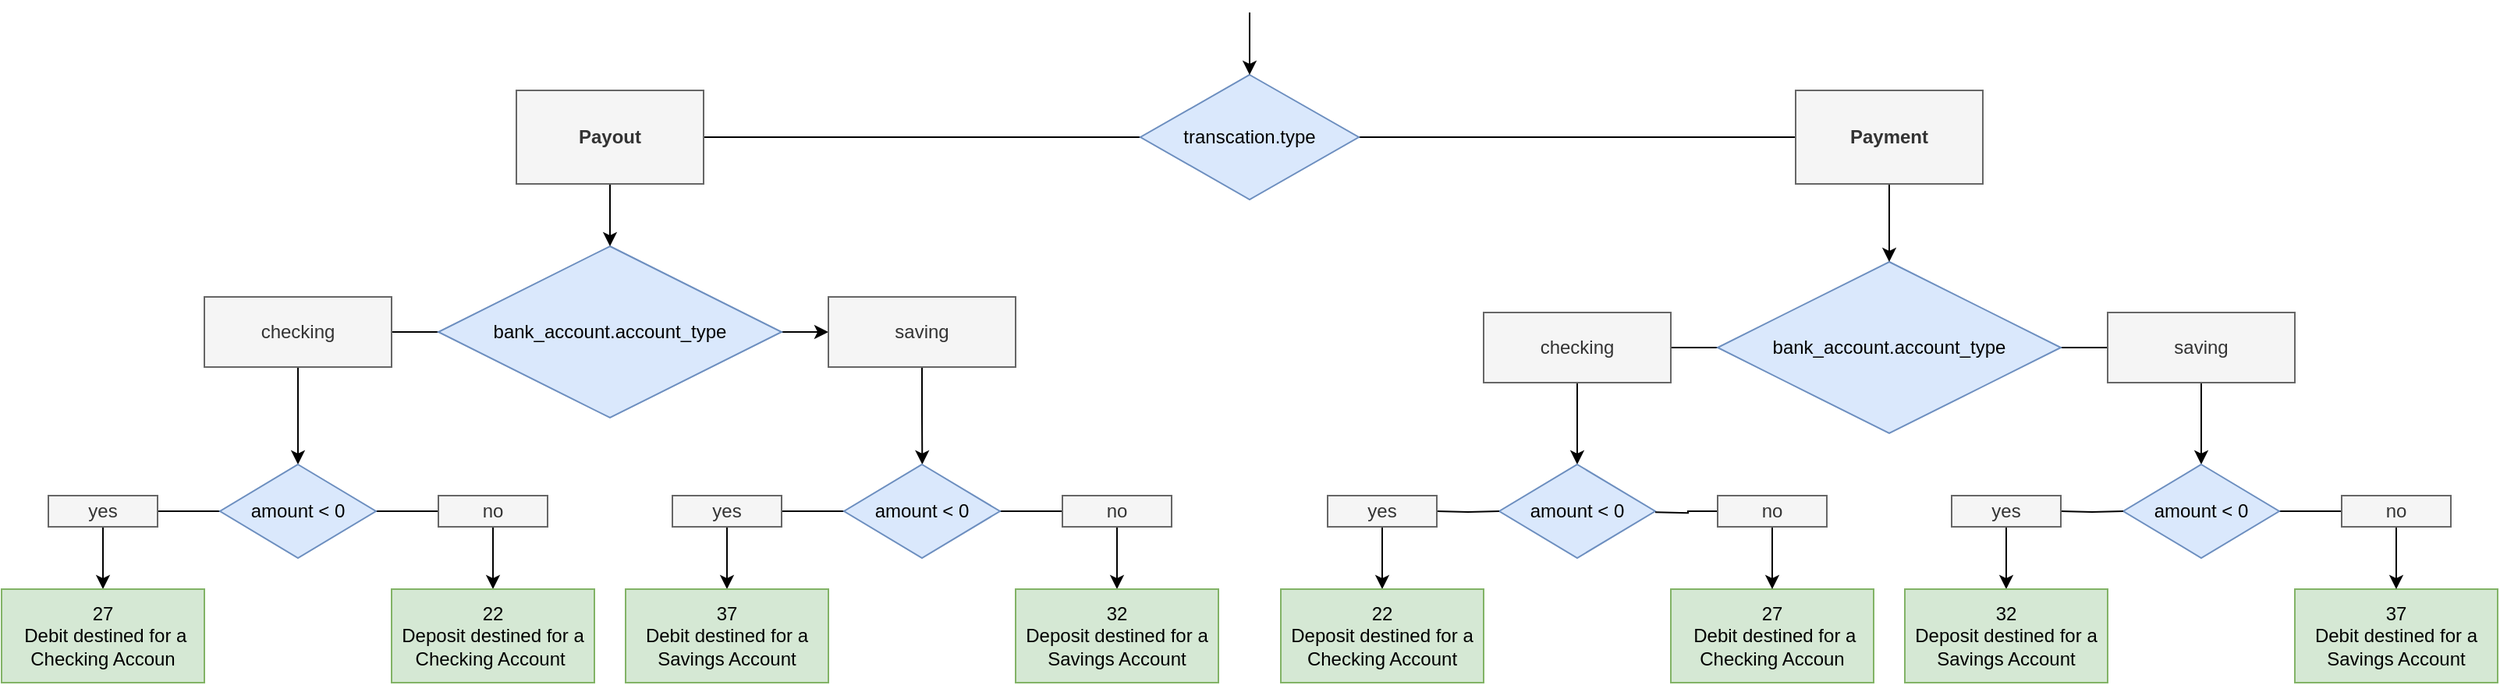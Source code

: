 <mxfile version="11.0.4" type="github"><diagram id="CrBtftDM8SA-n05z4hjq" name="Page-1"><mxGraphModel dx="1601" dy="880" grid="1" gridSize="10" guides="1" tooltips="1" connect="1" arrows="1" fold="1" page="1" pageScale="1" pageWidth="850" pageHeight="1100" math="0" shadow="0"><root><mxCell id="0"/><mxCell id="1" parent="0"/><mxCell id="UvG-nEyRfw2GWWhRjs55-6" style="edgeStyle=orthogonalEdgeStyle;rounded=0;orthogonalLoop=1;jettySize=auto;html=1;entryX=0;entryY=0.5;entryDx=0;entryDy=0;" edge="1" parent="1" source="UvG-nEyRfw2GWWhRjs55-3" target="UvG-nEyRfw2GWWhRjs55-5"><mxGeometry relative="1" as="geometry"/></mxCell><mxCell id="UvG-nEyRfw2GWWhRjs55-9" style="edgeStyle=orthogonalEdgeStyle;rounded=0;orthogonalLoop=1;jettySize=auto;html=1;entryX=1;entryY=0.5;entryDx=0;entryDy=0;endArrow=none;endFill=0;" edge="1" parent="1" source="UvG-nEyRfw2GWWhRjs55-3" target="UvG-nEyRfw2GWWhRjs55-7"><mxGeometry relative="1" as="geometry"/></mxCell><mxCell id="UvG-nEyRfw2GWWhRjs55-3" value="bank_account.account_type" style="rhombus;whiteSpace=wrap;html=1;fillColor=#dae8fc;strokeColor=#6c8ebf;" vertex="1" parent="1"><mxGeometry x="350" y="160" width="220" height="110" as="geometry"/></mxCell><mxCell id="UvG-nEyRfw2GWWhRjs55-20" style="edgeStyle=orthogonalEdgeStyle;rounded=0;orthogonalLoop=1;jettySize=auto;html=1;entryX=0.5;entryY=0;entryDx=0;entryDy=0;" edge="1" parent="1" source="UvG-nEyRfw2GWWhRjs55-5"><mxGeometry relative="1" as="geometry"><mxPoint x="660.176" y="300" as="targetPoint"/></mxGeometry></mxCell><mxCell id="UvG-nEyRfw2GWWhRjs55-5" value="saving" style="rounded=0;whiteSpace=wrap;html=1;fillColor=#f5f5f5;strokeColor=#666666;fontColor=#333333;" vertex="1" parent="1"><mxGeometry x="600" y="192.5" width="120" height="45" as="geometry"/></mxCell><mxCell id="UvG-nEyRfw2GWWhRjs55-11" style="edgeStyle=orthogonalEdgeStyle;rounded=0;orthogonalLoop=1;jettySize=auto;html=1;entryX=0.5;entryY=0;entryDx=0;entryDy=0;" edge="1" parent="1" source="UvG-nEyRfw2GWWhRjs55-7" target="UvG-nEyRfw2GWWhRjs55-10"><mxGeometry relative="1" as="geometry"/></mxCell><mxCell id="UvG-nEyRfw2GWWhRjs55-7" value="checking" style="rounded=0;whiteSpace=wrap;html=1;fillColor=#f5f5f5;strokeColor=#666666;fontColor=#333333;" vertex="1" parent="1"><mxGeometry x="200" y="192.5" width="120" height="45" as="geometry"/></mxCell><mxCell id="UvG-nEyRfw2GWWhRjs55-15" style="edgeStyle=orthogonalEdgeStyle;rounded=0;orthogonalLoop=1;jettySize=auto;html=1;entryX=0;entryY=0.5;entryDx=0;entryDy=0;endArrow=none;endFill=0;" edge="1" parent="1" source="UvG-nEyRfw2GWWhRjs55-10" target="UvG-nEyRfw2GWWhRjs55-14"><mxGeometry relative="1" as="geometry"/></mxCell><mxCell id="UvG-nEyRfw2GWWhRjs55-67" value="" style="edgeStyle=orthogonalEdgeStyle;rounded=0;orthogonalLoop=1;jettySize=auto;html=1;endArrow=none;endFill=0;" edge="1" parent="1" source="UvG-nEyRfw2GWWhRjs55-10" target="UvG-nEyRfw2GWWhRjs55-12"><mxGeometry relative="1" as="geometry"/></mxCell><mxCell id="UvG-nEyRfw2GWWhRjs55-10" value="amount &amp;lt; 0" style="rhombus;whiteSpace=wrap;html=1;fillColor=#dae8fc;strokeColor=#6c8ebf;" vertex="1" parent="1"><mxGeometry x="210" y="300" width="100" height="60" as="geometry"/></mxCell><mxCell id="UvG-nEyRfw2GWWhRjs55-64" style="edgeStyle=orthogonalEdgeStyle;rounded=0;orthogonalLoop=1;jettySize=auto;html=1;" edge="1" parent="1" source="UvG-nEyRfw2GWWhRjs55-12" target="UvG-nEyRfw2GWWhRjs55-17"><mxGeometry relative="1" as="geometry"/></mxCell><mxCell id="UvG-nEyRfw2GWWhRjs55-12" value="yes" style="rounded=0;whiteSpace=wrap;html=1;fillColor=#f5f5f5;strokeColor=#666666;fontColor=#333333;" vertex="1" parent="1"><mxGeometry x="100" y="320" width="70" height="20" as="geometry"/></mxCell><mxCell id="UvG-nEyRfw2GWWhRjs55-40" style="edgeStyle=orthogonalEdgeStyle;rounded=0;orthogonalLoop=1;jettySize=auto;html=1;" edge="1" parent="1" source="UvG-nEyRfw2GWWhRjs55-14" target="UvG-nEyRfw2GWWhRjs55-18"><mxGeometry relative="1" as="geometry"/></mxCell><mxCell id="UvG-nEyRfw2GWWhRjs55-14" value="no" style="rounded=0;whiteSpace=wrap;html=1;fillColor=#f5f5f5;strokeColor=#666666;fontColor=#333333;" vertex="1" parent="1"><mxGeometry x="350" y="320" width="70" height="20" as="geometry"/></mxCell><mxCell id="UvG-nEyRfw2GWWhRjs55-17" value="27&lt;br&gt;&amp;nbsp;Debit destined for a Checking Accoun" style="rounded=0;whiteSpace=wrap;html=1;fillColor=#d5e8d4;strokeColor=#82b366;" vertex="1" parent="1"><mxGeometry x="70" y="380" width="130" height="60" as="geometry"/></mxCell><mxCell id="UvG-nEyRfw2GWWhRjs55-18" value="22&lt;br&gt;Deposit destined for a Checking Account&amp;nbsp;" style="rounded=0;whiteSpace=wrap;html=1;fillColor=#d5e8d4;strokeColor=#82b366;" vertex="1" parent="1"><mxGeometry x="320" y="380" width="130" height="60" as="geometry"/></mxCell><mxCell id="UvG-nEyRfw2GWWhRjs55-32" style="edgeStyle=orthogonalEdgeStyle;rounded=0;orthogonalLoop=1;jettySize=auto;html=1;entryX=0;entryY=0.5;entryDx=0;entryDy=0;endArrow=none;endFill=0;" edge="1" parent="1" source="UvG-nEyRfw2GWWhRjs55-34" target="UvG-nEyRfw2GWWhRjs55-36"><mxGeometry relative="1" as="geometry"/></mxCell><mxCell id="UvG-nEyRfw2GWWhRjs55-33" style="edgeStyle=orthogonalEdgeStyle;rounded=0;orthogonalLoop=1;jettySize=auto;html=1;entryX=1;entryY=0.5;entryDx=0;entryDy=0;endArrow=none;endFill=0;" edge="1" parent="1" source="UvG-nEyRfw2GWWhRjs55-34" target="UvG-nEyRfw2GWWhRjs55-35"><mxGeometry relative="1" as="geometry"/></mxCell><mxCell id="UvG-nEyRfw2GWWhRjs55-34" value="amount &amp;lt; 0" style="rhombus;whiteSpace=wrap;html=1;fillColor=#dae8fc;strokeColor=#6c8ebf;" vertex="1" parent="1"><mxGeometry x="610" y="300" width="100" height="60" as="geometry"/></mxCell><mxCell id="UvG-nEyRfw2GWWhRjs55-41" style="edgeStyle=orthogonalEdgeStyle;rounded=0;orthogonalLoop=1;jettySize=auto;html=1;entryX=0.5;entryY=0;entryDx=0;entryDy=0;" edge="1" parent="1" source="UvG-nEyRfw2GWWhRjs55-35" target="UvG-nEyRfw2GWWhRjs55-37"><mxGeometry relative="1" as="geometry"/></mxCell><mxCell id="UvG-nEyRfw2GWWhRjs55-35" value="yes" style="rounded=0;whiteSpace=wrap;html=1;fillColor=#f5f5f5;strokeColor=#666666;fontColor=#333333;" vertex="1" parent="1"><mxGeometry x="500" y="320" width="70" height="20" as="geometry"/></mxCell><mxCell id="UvG-nEyRfw2GWWhRjs55-42" style="edgeStyle=orthogonalEdgeStyle;rounded=0;orthogonalLoop=1;jettySize=auto;html=1;" edge="1" parent="1" source="UvG-nEyRfw2GWWhRjs55-36" target="UvG-nEyRfw2GWWhRjs55-38"><mxGeometry relative="1" as="geometry"/></mxCell><mxCell id="UvG-nEyRfw2GWWhRjs55-36" value="no" style="rounded=0;whiteSpace=wrap;html=1;fillColor=#f5f5f5;strokeColor=#666666;fontColor=#333333;" vertex="1" parent="1"><mxGeometry x="750" y="320" width="70" height="20" as="geometry"/></mxCell><mxCell id="UvG-nEyRfw2GWWhRjs55-37" value="37&lt;br&gt; Debit destined for a Savings Account" style="rounded=0;whiteSpace=wrap;html=1;fillColor=#d5e8d4;strokeColor=#82b366;" vertex="1" parent="1"><mxGeometry x="470" y="380" width="130" height="60" as="geometry"/></mxCell><mxCell id="UvG-nEyRfw2GWWhRjs55-38" value="32&lt;br&gt;Deposit destined for a Savings Account" style="rounded=0;whiteSpace=wrap;html=1;fillColor=#d5e8d4;strokeColor=#82b366;" vertex="1" parent="1"><mxGeometry x="720" y="380" width="130" height="60" as="geometry"/></mxCell><mxCell id="UvG-nEyRfw2GWWhRjs55-45" style="edgeStyle=orthogonalEdgeStyle;rounded=0;orthogonalLoop=1;jettySize=auto;html=1;entryX=1;entryY=0.5;entryDx=0;entryDy=0;endArrow=none;endFill=0;" edge="1" parent="1" source="UvG-nEyRfw2GWWhRjs55-43" target="UvG-nEyRfw2GWWhRjs55-44"><mxGeometry relative="1" as="geometry"/></mxCell><mxCell id="UvG-nEyRfw2GWWhRjs55-60" style="edgeStyle=orthogonalEdgeStyle;rounded=0;orthogonalLoop=1;jettySize=auto;html=1;entryX=0;entryY=0.5;entryDx=0;entryDy=0;endArrow=none;endFill=0;" edge="1" parent="1" source="UvG-nEyRfw2GWWhRjs55-43" target="UvG-nEyRfw2GWWhRjs55-54"><mxGeometry relative="1" as="geometry"/></mxCell><mxCell id="UvG-nEyRfw2GWWhRjs55-43" value="transcation.type" style="rhombus;whiteSpace=wrap;html=1;fillColor=#dae8fc;strokeColor=#6c8ebf;" vertex="1" parent="1"><mxGeometry x="800" y="50" width="140" height="80" as="geometry"/></mxCell><mxCell id="UvG-nEyRfw2GWWhRjs55-46" style="edgeStyle=orthogonalEdgeStyle;rounded=0;orthogonalLoop=1;jettySize=auto;html=1;" edge="1" parent="1" source="UvG-nEyRfw2GWWhRjs55-44" target="UvG-nEyRfw2GWWhRjs55-3"><mxGeometry relative="1" as="geometry"/></mxCell><mxCell id="UvG-nEyRfw2GWWhRjs55-44" value="Payout" style="rounded=0;whiteSpace=wrap;html=1;fillColor=#f5f5f5;strokeColor=#666666;fontColor=#333333;fontStyle=1" vertex="1" parent="1"><mxGeometry x="400" y="60" width="120" height="60" as="geometry"/></mxCell><mxCell id="UvG-nEyRfw2GWWhRjs55-47" style="edgeStyle=orthogonalEdgeStyle;rounded=0;orthogonalLoop=1;jettySize=auto;html=1;entryX=0;entryY=0.5;entryDx=0;entryDy=0;endArrow=none;endFill=0;" edge="1" parent="1" source="UvG-nEyRfw2GWWhRjs55-49" target="UvG-nEyRfw2GWWhRjs55-50"><mxGeometry relative="1" as="geometry"/></mxCell><mxCell id="UvG-nEyRfw2GWWhRjs55-48" style="edgeStyle=orthogonalEdgeStyle;rounded=0;orthogonalLoop=1;jettySize=auto;html=1;entryX=1;entryY=0.5;entryDx=0;entryDy=0;endArrow=none;endFill=0;" edge="1" parent="1" source="UvG-nEyRfw2GWWhRjs55-49" target="UvG-nEyRfw2GWWhRjs55-51"><mxGeometry relative="1" as="geometry"/></mxCell><mxCell id="UvG-nEyRfw2GWWhRjs55-49" value="bank_account.account_type" style="rhombus;whiteSpace=wrap;html=1;fillColor=#dae8fc;strokeColor=#6c8ebf;" vertex="1" parent="1"><mxGeometry x="1170" y="170" width="220" height="110" as="geometry"/></mxCell><mxCell id="UvG-nEyRfw2GWWhRjs55-89" style="edgeStyle=orthogonalEdgeStyle;rounded=0;orthogonalLoop=1;jettySize=auto;html=1;entryX=0.5;entryY=0;entryDx=0;entryDy=0;endArrow=classic;endFill=1;" edge="1" parent="1" source="UvG-nEyRfw2GWWhRjs55-50" target="UvG-nEyRfw2GWWhRjs55-69"><mxGeometry relative="1" as="geometry"/></mxCell><mxCell id="UvG-nEyRfw2GWWhRjs55-50" value="saving" style="rounded=0;whiteSpace=wrap;html=1;fillColor=#f5f5f5;strokeColor=#666666;fontColor=#333333;" vertex="1" parent="1"><mxGeometry x="1420" y="202.5" width="120" height="45" as="geometry"/></mxCell><mxCell id="UvG-nEyRfw2GWWhRjs55-90" style="edgeStyle=orthogonalEdgeStyle;rounded=0;orthogonalLoop=1;jettySize=auto;html=1;entryX=0.5;entryY=0;entryDx=0;entryDy=0;endArrow=classic;endFill=1;" edge="1" parent="1" source="UvG-nEyRfw2GWWhRjs55-51" target="UvG-nEyRfw2GWWhRjs55-68"><mxGeometry relative="1" as="geometry"/></mxCell><mxCell id="UvG-nEyRfw2GWWhRjs55-51" value="checking" style="rounded=0;whiteSpace=wrap;html=1;fillColor=#f5f5f5;strokeColor=#666666;fontColor=#333333;" vertex="1" parent="1"><mxGeometry x="1020" y="202.5" width="120" height="45" as="geometry"/></mxCell><mxCell id="UvG-nEyRfw2GWWhRjs55-52" value="27&lt;br&gt;&amp;nbsp;Debit destined for a Checking Accoun" style="rounded=0;whiteSpace=wrap;html=1;fillColor=#d5e8d4;strokeColor=#82b366;" vertex="1" parent="1"><mxGeometry x="1140" y="380" width="130" height="60" as="geometry"/></mxCell><mxCell id="UvG-nEyRfw2GWWhRjs55-53" value="37&lt;br&gt; Debit destined for a Savings Account" style="rounded=0;whiteSpace=wrap;html=1;fillColor=#d5e8d4;strokeColor=#82b366;" vertex="1" parent="1"><mxGeometry x="1540" y="380" width="130" height="60" as="geometry"/></mxCell><mxCell id="UvG-nEyRfw2GWWhRjs55-56" style="edgeStyle=orthogonalEdgeStyle;rounded=0;orthogonalLoop=1;jettySize=auto;html=1;entryX=0.5;entryY=0;entryDx=0;entryDy=0;" edge="1" parent="1" source="UvG-nEyRfw2GWWhRjs55-54" target="UvG-nEyRfw2GWWhRjs55-49"><mxGeometry relative="1" as="geometry"/></mxCell><mxCell id="UvG-nEyRfw2GWWhRjs55-54" value="Payment" style="rounded=0;whiteSpace=wrap;html=1;fillColor=#f5f5f5;strokeColor=#666666;fontColor=#333333;fontStyle=1" vertex="1" parent="1"><mxGeometry x="1220" y="60" width="120" height="60" as="geometry"/></mxCell><mxCell id="UvG-nEyRfw2GWWhRjs55-63" value="" style="endArrow=classic;html=1;entryX=0.5;entryY=0;entryDx=0;entryDy=0;" edge="1" parent="1" target="UvG-nEyRfw2GWWhRjs55-43"><mxGeometry width="50" height="50" relative="1" as="geometry"><mxPoint x="870" y="10" as="sourcePoint"/><mxPoint x="270" y="560" as="targetPoint"/></mxGeometry></mxCell><mxCell id="UvG-nEyRfw2GWWhRjs55-68" value="amount &amp;lt; 0" style="rhombus;whiteSpace=wrap;html=1;fillColor=#dae8fc;strokeColor=#6c8ebf;" vertex="1" parent="1"><mxGeometry x="1030" y="300" width="100" height="60" as="geometry"/></mxCell><mxCell id="UvG-nEyRfw2GWWhRjs55-79" style="edgeStyle=orthogonalEdgeStyle;rounded=0;orthogonalLoop=1;jettySize=auto;html=1;entryX=0;entryY=0.5;entryDx=0;entryDy=0;endArrow=none;endFill=0;" edge="1" parent="1" source="UvG-nEyRfw2GWWhRjs55-69" target="UvG-nEyRfw2GWWhRjs55-78"><mxGeometry relative="1" as="geometry"/></mxCell><mxCell id="UvG-nEyRfw2GWWhRjs55-69" value="amount &amp;lt; 0" style="rhombus;whiteSpace=wrap;html=1;fillColor=#dae8fc;strokeColor=#6c8ebf;" vertex="1" parent="1"><mxGeometry x="1430" y="300" width="100" height="60" as="geometry"/></mxCell><mxCell id="UvG-nEyRfw2GWWhRjs55-70" value="" style="edgeStyle=orthogonalEdgeStyle;rounded=0;orthogonalLoop=1;jettySize=auto;html=1;endArrow=none;endFill=0;" edge="1" parent="1" target="UvG-nEyRfw2GWWhRjs55-71"><mxGeometry relative="1" as="geometry"><mxPoint x="1030" y="330" as="sourcePoint"/></mxGeometry></mxCell><mxCell id="UvG-nEyRfw2GWWhRjs55-86" value="" style="edgeStyle=orthogonalEdgeStyle;rounded=0;orthogonalLoop=1;jettySize=auto;html=1;endArrow=classic;endFill=1;" edge="1" parent="1" source="UvG-nEyRfw2GWWhRjs55-71" target="UvG-nEyRfw2GWWhRjs55-85"><mxGeometry relative="1" as="geometry"/></mxCell><mxCell id="UvG-nEyRfw2GWWhRjs55-71" value="yes" style="rounded=0;whiteSpace=wrap;html=1;fillColor=#f5f5f5;strokeColor=#666666;fontColor=#333333;" vertex="1" parent="1"><mxGeometry x="920" y="320" width="70" height="20" as="geometry"/></mxCell><mxCell id="UvG-nEyRfw2GWWhRjs55-72" style="edgeStyle=orthogonalEdgeStyle;rounded=0;orthogonalLoop=1;jettySize=auto;html=1;entryX=0;entryY=0.5;entryDx=0;entryDy=0;endArrow=none;endFill=0;" edge="1" parent="1" target="UvG-nEyRfw2GWWhRjs55-73"><mxGeometry relative="1" as="geometry"><mxPoint x="1130.02" y="330.588" as="sourcePoint"/></mxGeometry></mxCell><mxCell id="UvG-nEyRfw2GWWhRjs55-75" style="edgeStyle=orthogonalEdgeStyle;rounded=0;orthogonalLoop=1;jettySize=auto;html=1;entryX=0.5;entryY=0;entryDx=0;entryDy=0;endArrow=classic;endFill=1;" edge="1" parent="1" source="UvG-nEyRfw2GWWhRjs55-73" target="UvG-nEyRfw2GWWhRjs55-52"><mxGeometry relative="1" as="geometry"/></mxCell><mxCell id="UvG-nEyRfw2GWWhRjs55-73" value="no" style="rounded=0;whiteSpace=wrap;html=1;fillColor=#f5f5f5;strokeColor=#666666;fontColor=#333333;" vertex="1" parent="1"><mxGeometry x="1170" y="320" width="70" height="20" as="geometry"/></mxCell><mxCell id="UvG-nEyRfw2GWWhRjs55-76" value="" style="edgeStyle=orthogonalEdgeStyle;rounded=0;orthogonalLoop=1;jettySize=auto;html=1;endArrow=none;endFill=0;" edge="1" parent="1" target="UvG-nEyRfw2GWWhRjs55-77"><mxGeometry relative="1" as="geometry"><mxPoint x="1430" y="330" as="sourcePoint"/></mxGeometry></mxCell><mxCell id="UvG-nEyRfw2GWWhRjs55-88" value="" style="edgeStyle=orthogonalEdgeStyle;rounded=0;orthogonalLoop=1;jettySize=auto;html=1;endArrow=classic;endFill=1;" edge="1" parent="1" source="UvG-nEyRfw2GWWhRjs55-77" target="UvG-nEyRfw2GWWhRjs55-87"><mxGeometry relative="1" as="geometry"/></mxCell><mxCell id="UvG-nEyRfw2GWWhRjs55-77" value="yes" style="rounded=0;whiteSpace=wrap;html=1;fillColor=#f5f5f5;strokeColor=#666666;fontColor=#333333;" vertex="1" parent="1"><mxGeometry x="1320" y="320" width="70" height="20" as="geometry"/></mxCell><mxCell id="UvG-nEyRfw2GWWhRjs55-80" style="edgeStyle=orthogonalEdgeStyle;rounded=0;orthogonalLoop=1;jettySize=auto;html=1;entryX=0.5;entryY=0;entryDx=0;entryDy=0;endArrow=classic;endFill=1;" edge="1" parent="1" source="UvG-nEyRfw2GWWhRjs55-78" target="UvG-nEyRfw2GWWhRjs55-53"><mxGeometry relative="1" as="geometry"/></mxCell><mxCell id="UvG-nEyRfw2GWWhRjs55-78" value="no" style="rounded=0;whiteSpace=wrap;html=1;fillColor=#f5f5f5;strokeColor=#666666;fontColor=#333333;" vertex="1" parent="1"><mxGeometry x="1570" y="320" width="70" height="20" as="geometry"/></mxCell><mxCell id="UvG-nEyRfw2GWWhRjs55-85" value="22&lt;br&gt;Deposit destined for a Checking Account" style="rounded=0;whiteSpace=wrap;html=1;fillColor=#d5e8d4;strokeColor=#82b366;" vertex="1" parent="1"><mxGeometry x="890" y="380" width="130" height="60" as="geometry"/></mxCell><mxCell id="UvG-nEyRfw2GWWhRjs55-87" value="32&lt;br&gt;Deposit destined for a Savings Account" style="rounded=0;whiteSpace=wrap;html=1;fillColor=#d5e8d4;strokeColor=#82b366;" vertex="1" parent="1"><mxGeometry x="1290" y="380" width="130" height="60" as="geometry"/></mxCell></root></mxGraphModel></diagram></mxfile>